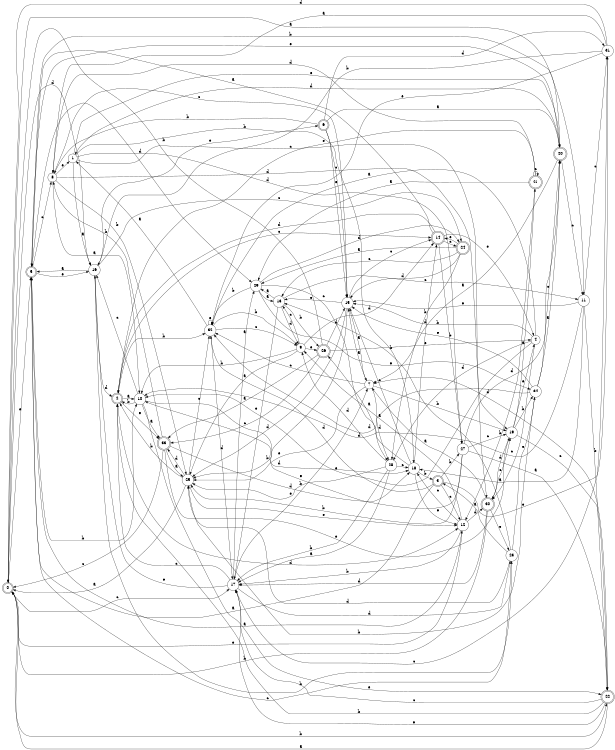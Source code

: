 digraph n28_2 {
__start0 [label="" shape="none"];

rankdir=LR;
size="8,5";

s0 [style="rounded,filled", color="black", fillcolor="white" shape="doublecircle", label="0"];
s1 [style="filled", color="black", fillcolor="white" shape="circle", label="1"];
s2 [style="rounded,filled", color="black", fillcolor="white" shape="doublecircle", label="2"];
s3 [style="rounded,filled", color="black", fillcolor="white" shape="doublecircle", label="3"];
s4 [style="filled", color="black", fillcolor="white" shape="circle", label="4"];
s5 [style="rounded,filled", color="black", fillcolor="white" shape="doublecircle", label="5"];
s6 [style="rounded,filled", color="black", fillcolor="white" shape="doublecircle", label="6"];
s7 [style="filled", color="black", fillcolor="white" shape="circle", label="7"];
s8 [style="filled", color="black", fillcolor="white" shape="circle", label="8"];
s9 [style="filled", color="black", fillcolor="white" shape="circle", label="9"];
s10 [style="filled", color="black", fillcolor="white" shape="circle", label="10"];
s11 [style="filled", color="black", fillcolor="white" shape="circle", label="11"];
s12 [style="filled", color="black", fillcolor="white" shape="circle", label="12"];
s13 [style="filled", color="black", fillcolor="white" shape="circle", label="13"];
s14 [style="rounded,filled", color="black", fillcolor="white" shape="doublecircle", label="14"];
s15 [style="filled", color="black", fillcolor="white" shape="circle", label="15"];
s16 [style="filled", color="black", fillcolor="white" shape="circle", label="16"];
s17 [style="filled", color="black", fillcolor="white" shape="circle", label="17"];
s18 [style="filled", color="black", fillcolor="white" shape="circle", label="18"];
s19 [style="filled", color="black", fillcolor="white" shape="circle", label="19"];
s20 [style="rounded,filled", color="black", fillcolor="white" shape="doublecircle", label="20"];
s21 [style="rounded,filled", color="black", fillcolor="white" shape="doublecircle", label="21"];
s22 [style="rounded,filled", color="black", fillcolor="white" shape="doublecircle", label="22"];
s23 [style="filled", color="black", fillcolor="white" shape="circle", label="23"];
s24 [style="rounded,filled", color="black", fillcolor="white" shape="doublecircle", label="24"];
s25 [style="filled", color="black", fillcolor="white" shape="circle", label="25"];
s26 [style="rounded,filled", color="black", fillcolor="white" shape="doublecircle", label="26"];
s27 [style="filled", color="black", fillcolor="white" shape="circle", label="27"];
s28 [style="filled", color="black", fillcolor="white" shape="circle", label="28"];
s29 [style="filled", color="black", fillcolor="white" shape="circle", label="29"];
s30 [style="rounded,filled", color="black", fillcolor="white" shape="doublecircle", label="30"];
s31 [style="filled", color="black", fillcolor="white" shape="circle", label="31"];
s32 [style="filled", color="black", fillcolor="white" shape="circle", label="32"];
s33 [style="rounded,filled", color="black", fillcolor="white" shape="doublecircle", label="33"];
s34 [style="filled", color="black", fillcolor="white" shape="circle", label="34"];
s0 -> s11 [label="a"];
s0 -> s22 [label="b"];
s0 -> s17 [label="c"];
s0 -> s16 [label="d"];
s0 -> s5 [label="e"];
s1 -> s16 [label="a"];
s1 -> s18 [label="b"];
s1 -> s19 [label="c"];
s1 -> s27 [label="d"];
s1 -> s20 [label="e"];
s2 -> s10 [label="a"];
s2 -> s32 [label="b"];
s2 -> s14 [label="c"];
s2 -> s12 [label="d"];
s2 -> s33 [label="e"];
s3 -> s5 [label="a"];
s3 -> s27 [label="b"];
s3 -> s12 [label="c"];
s3 -> s32 [label="d"];
s3 -> s31 [label="e"];
s4 -> s32 [label="a"];
s4 -> s15 [label="b"];
s4 -> s30 [label="c"];
s4 -> s28 [label="d"];
s4 -> s10 [label="e"];
s5 -> s12 [label="a"];
s5 -> s10 [label="b"];
s5 -> s8 [label="c"];
s5 -> s29 [label="d"];
s5 -> s16 [label="e"];
s6 -> s20 [label="a"];
s6 -> s8 [label="b"];
s6 -> s15 [label="c"];
s6 -> s31 [label="d"];
s6 -> s15 [label="e"];
s7 -> s15 [label="a"];
s7 -> s19 [label="b"];
s7 -> s32 [label="c"];
s7 -> s28 [label="d"];
s7 -> s25 [label="e"];
s8 -> s10 [label="a"];
s8 -> s25 [label="b"];
s8 -> s15 [label="c"];
s8 -> s30 [label="d"];
s8 -> s1 [label="e"];
s9 -> s25 [label="a"];
s9 -> s10 [label="b"];
s9 -> s13 [label="c"];
s9 -> s14 [label="d"];
s9 -> s26 [label="e"];
s10 -> s33 [label="a"];
s10 -> s2 [label="b"];
s10 -> s16 [label="c"];
s10 -> s18 [label="d"];
s10 -> s22 [label="e"];
s11 -> s18 [label="a"];
s11 -> s22 [label="b"];
s11 -> s31 [label="c"];
s11 -> s10 [label="d"];
s11 -> s15 [label="e"];
s12 -> s9 [label="a"];
s12 -> s17 [label="b"];
s12 -> s18 [label="c"];
s12 -> s30 [label="d"];
s12 -> s0 [label="e"];
s13 -> s29 [label="a"];
s13 -> s26 [label="b"];
s13 -> s11 [label="c"];
s13 -> s9 [label="d"];
s13 -> s17 [label="e"];
s14 -> s5 [label="a"];
s14 -> s27 [label="b"];
s14 -> s24 [label="c"];
s14 -> s2 [label="d"];
s14 -> s4 [label="e"];
s15 -> s7 [label="a"];
s15 -> s25 [label="b"];
s15 -> s14 [label="c"];
s15 -> s25 [label="d"];
s15 -> s13 [label="e"];
s16 -> s5 [label="a"];
s16 -> s23 [label="b"];
s16 -> s24 [label="c"];
s16 -> s2 [label="d"];
s16 -> s6 [label="e"];
s17 -> s29 [label="a"];
s17 -> s7 [label="b"];
s17 -> s2 [label="c"];
s17 -> s23 [label="d"];
s17 -> s16 [label="e"];
s18 -> s26 [label="a"];
s18 -> s3 [label="b"];
s18 -> s15 [label="c"];
s18 -> s14 [label="d"];
s18 -> s12 [label="e"];
s19 -> s21 [label="a"];
s19 -> s34 [label="b"];
s19 -> s22 [label="c"];
s19 -> s30 [label="d"];
s19 -> s4 [label="e"];
s20 -> s7 [label="a"];
s20 -> s5 [label="b"];
s20 -> s11 [label="c"];
s20 -> s1 [label="d"];
s20 -> s5 [label="e"];
s21 -> s29 [label="a"];
s21 -> s12 [label="b"];
s21 -> s21 [label="c"];
s21 -> s8 [label="d"];
s21 -> s2 [label="e"];
s22 -> s0 [label="a"];
s22 -> s2 [label="b"];
s22 -> s17 [label="c"];
s22 -> s7 [label="d"];
s22 -> s17 [label="e"];
s23 -> s3 [label="a"];
s23 -> s13 [label="b"];
s23 -> s5 [label="c"];
s23 -> s25 [label="d"];
s23 -> s34 [label="e"];
s24 -> s29 [label="a"];
s24 -> s28 [label="b"];
s24 -> s13 [label="c"];
s24 -> s15 [label="d"];
s24 -> s14 [label="e"];
s25 -> s0 [label="a"];
s25 -> s2 [label="b"];
s25 -> s32 [label="c"];
s25 -> s33 [label="d"];
s25 -> s12 [label="e"];
s26 -> s33 [label="a"];
s26 -> s0 [label="b"];
s26 -> s33 [label="c"];
s26 -> s15 [label="d"];
s26 -> s4 [label="e"];
s27 -> s22 [label="a"];
s27 -> s25 [label="b"];
s27 -> s19 [label="c"];
s27 -> s20 [label="d"];
s27 -> s10 [label="e"];
s28 -> s17 [label="a"];
s28 -> s17 [label="b"];
s28 -> s18 [label="c"];
s28 -> s9 [label="d"];
s28 -> s25 [label="e"];
s29 -> s13 [label="a"];
s29 -> s32 [label="b"];
s29 -> s28 [label="c"];
s29 -> s24 [label="d"];
s29 -> s34 [label="e"];
s30 -> s7 [label="a"];
s30 -> s0 [label="b"];
s30 -> s19 [label="c"];
s30 -> s17 [label="d"];
s30 -> s23 [label="e"];
s31 -> s8 [label="a"];
s31 -> s16 [label="b"];
s31 -> s17 [label="c"];
s31 -> s0 [label="d"];
s31 -> s32 [label="e"];
s32 -> s1 [label="a"];
s32 -> s9 [label="b"];
s32 -> s9 [label="c"];
s32 -> s17 [label="d"];
s32 -> s32 [label="e"];
s33 -> s25 [label="a"];
s33 -> s8 [label="b"];
s33 -> s0 [label="c"];
s33 -> s18 [label="d"];
s33 -> s19 [label="e"];
s34 -> s20 [label="a"];
s34 -> s25 [label="b"];
s34 -> s20 [label="c"];
s34 -> s32 [label="d"];
s34 -> s15 [label="e"];

}
